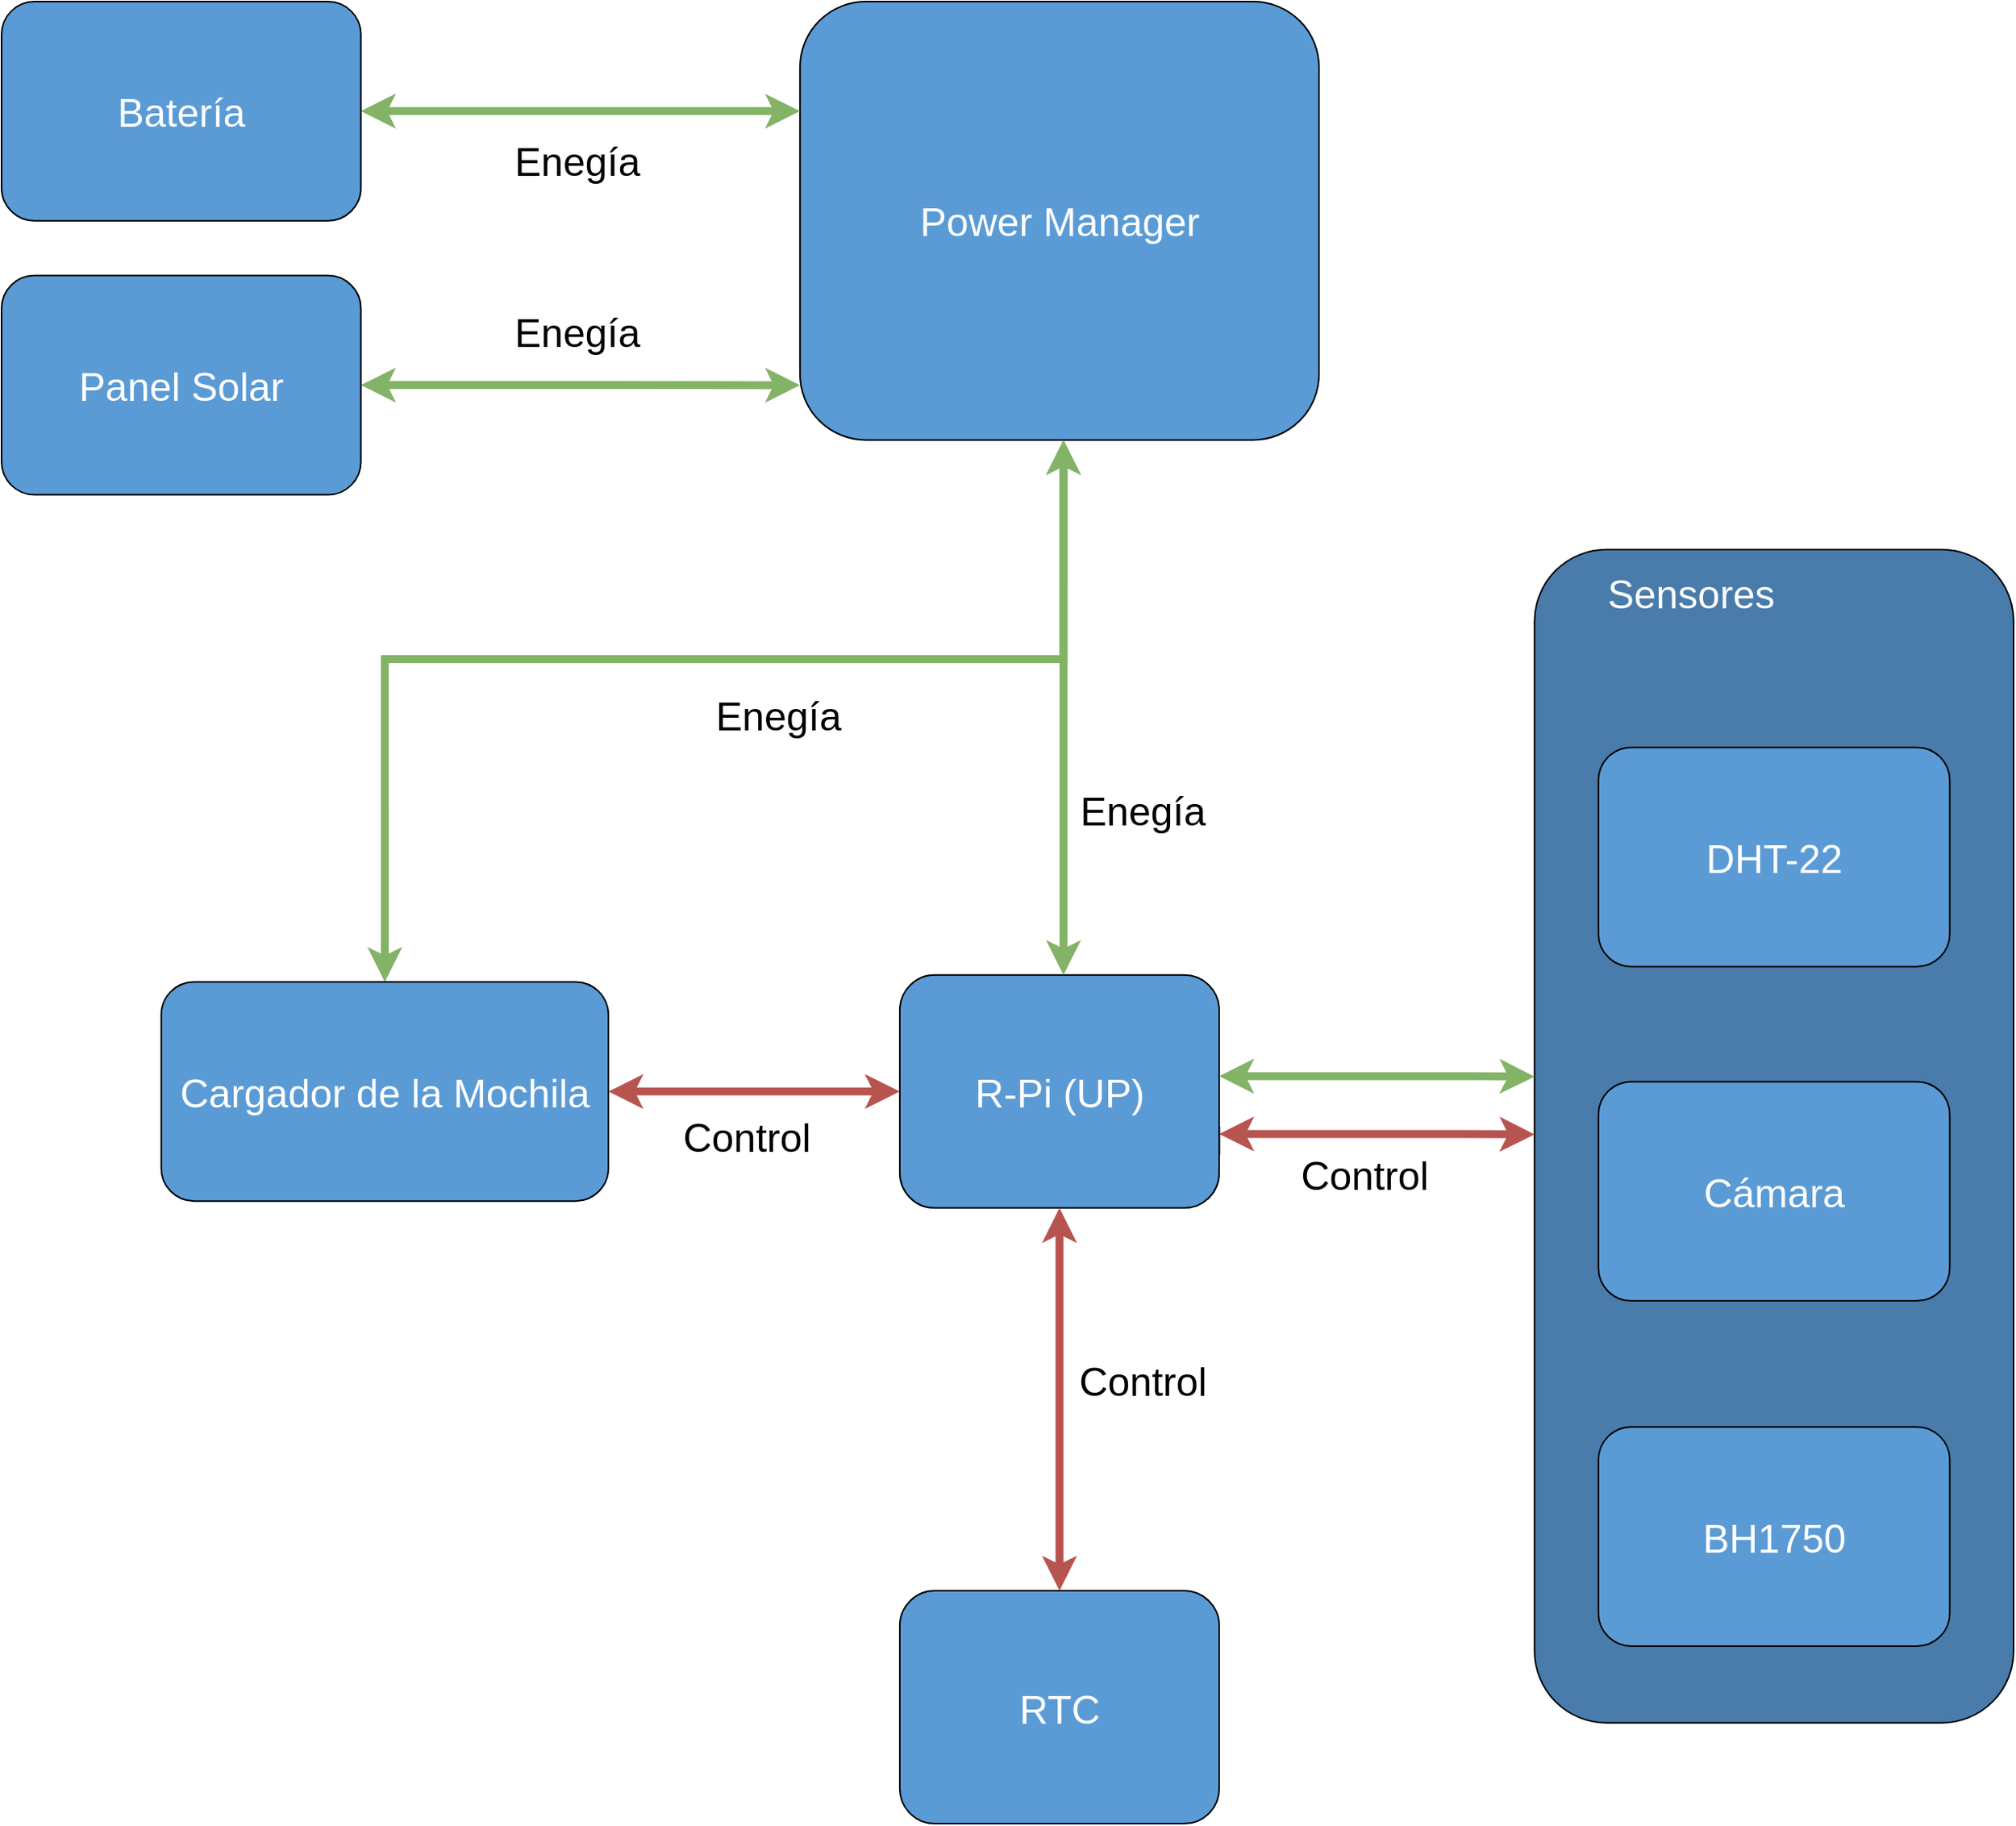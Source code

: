 <mxfile version="15.3.7" type="device"><diagram id="9G9Ib_QL3AFAmMRXJP5O" name="Page-1"><mxGraphModel dx="2326" dy="1426" grid="1" gridSize="10" guides="1" tooltips="1" connect="1" arrows="1" fold="1" page="1" pageScale="1" pageWidth="827" pageHeight="1169" math="0" shadow="0"><root><mxCell id="0"/><mxCell id="1" parent="0"/><mxCell id="HZPikfixvrlxVaT1LXR1-1" value="" style="group;fontSize=25;strokeWidth=3;" vertex="1" connectable="0" parent="1"><mxGeometry x="50" y="40" width="1270" height="1150" as="geometry"/></mxCell><mxCell id="r654H4-0baNqNubNCEJS-1" value="" style="rounded=1;whiteSpace=wrap;html=1;fillColor=#497CAB;fontSize=25;" parent="HZPikfixvrlxVaT1LXR1-1" vertex="1"><mxGeometry x="967.619" y="345.852" width="302.381" height="740.508" as="geometry"/></mxCell><mxCell id="r654H4-0baNqNubNCEJS-2" style="edgeStyle=orthogonalEdgeStyle;rounded=0;orthogonalLoop=1;jettySize=auto;html=1;entryX=0;entryY=0.74;entryDx=0;entryDy=0;entryPerimeter=0;startArrow=classic;startFill=1;strokeWidth=5;fillColor=#f8cecc;strokeColor=#b85450;fontSize=25;" parent="HZPikfixvrlxVaT1LXR1-1" edge="1"><mxGeometry relative="1" as="geometry"><mxPoint x="768.552" y="714.719" as="sourcePoint"/><mxPoint x="967.619" y="714.982" as="targetPoint"/><Array as="points"><mxPoint x="919.742" y="714.383"/><mxPoint x="919.742" y="714.383"/></Array></mxGeometry></mxCell><mxCell id="r654H4-0baNqNubNCEJS-39" value="Control" style="edgeLabel;html=1;align=center;verticalAlign=middle;resizable=0;points=[];labelBackgroundColor=none;fontSize=25;" parent="r654H4-0baNqNubNCEJS-2" vertex="1" connectable="0"><mxGeometry x="0.269" y="1" relative="1" as="geometry"><mxPoint x="-35" y="26" as="offset"/></mxGeometry></mxCell><mxCell id="r654H4-0baNqNubNCEJS-40" value="Control" style="edgeLabel;html=1;align=center;verticalAlign=middle;resizable=0;points=[];labelBackgroundColor=none;fontSize=25;" parent="r654H4-0baNqNubNCEJS-2" vertex="1" connectable="0"><mxGeometry x="0.269" y="1" relative="1" as="geometry"><mxPoint x="-175" y="156" as="offset"/></mxGeometry></mxCell><mxCell id="r654H4-0baNqNubNCEJS-41" value="Control" style="edgeLabel;html=1;align=center;verticalAlign=middle;resizable=0;points=[];labelBackgroundColor=none;fontSize=25;" parent="r654H4-0baNqNubNCEJS-2" vertex="1" connectable="0"><mxGeometry x="0.269" y="1" relative="1" as="geometry"><mxPoint x="-165" y="4" as="offset"/></mxGeometry></mxCell><mxCell id="r654H4-0baNqNubNCEJS-3" value="&lt;font color=&quot;#FFFFFF&quot; style=&quot;font-size: 25px;&quot;&gt;R-Pi (UP)&lt;/font&gt;" style="rounded=1;whiteSpace=wrap;html=1;fillColor=#5B9BD5;fontSize=25;" parent="HZPikfixvrlxVaT1LXR1-1" vertex="1"><mxGeometry x="566.964" y="614.429" width="201.587" height="146.992" as="geometry"/></mxCell><mxCell id="r654H4-0baNqNubNCEJS-6" value="" style="edgeStyle=orthogonalEdgeStyle;rounded=0;orthogonalLoop=1;jettySize=auto;html=1;startArrow=classic;startFill=1;strokeWidth=5;fillColor=#d5e8d4;strokeColor=#82b366;fontSize=25;" parent="HZPikfixvrlxVaT1LXR1-1" source="r654H4-0baNqNubNCEJS-8" target="r654H4-0baNqNubNCEJS-3" edge="1"><mxGeometry relative="1" as="geometry"><Array as="points"><mxPoint x="670.278" y="415.038"/><mxPoint x="670.278" y="415.038"/></Array></mxGeometry></mxCell><mxCell id="r654H4-0baNqNubNCEJS-8" value="&lt;font color=&quot;#ffffff&quot; style=&quot;font-size: 25px;&quot;&gt;Power Manager&lt;/font&gt;" style="rounded=1;whiteSpace=wrap;html=1;fillColor=#5B9BD5;fontSize=25;" parent="HZPikfixvrlxVaT1LXR1-1" vertex="1"><mxGeometry x="503.968" width="327.579" height="276.692" as="geometry"/></mxCell><mxCell id="r654H4-0baNqNubNCEJS-9" value="" style="edgeStyle=orthogonalEdgeStyle;rounded=0;orthogonalLoop=1;jettySize=auto;html=1;startArrow=classic;startFill=1;strokeWidth=5;fillColor=#d5e8d4;strokeColor=#82b366;entryX=0;entryY=0.25;entryDx=0;entryDy=0;fontSize=25;" parent="HZPikfixvrlxVaT1LXR1-1" source="r654H4-0baNqNubNCEJS-10" target="r654H4-0baNqNubNCEJS-8" edge="1"><mxGeometry relative="1" as="geometry"><mxPoint x="453.571" y="69.173" as="targetPoint"/></mxGeometry></mxCell><mxCell id="r654H4-0baNqNubNCEJS-10" value="&lt;font color=&quot;#ffffff&quot; style=&quot;font-size: 25px;&quot;&gt;Batería&lt;/font&gt;" style="rounded=1;whiteSpace=wrap;html=1;fillColor=#5B9BD5;fontSize=25;" parent="HZPikfixvrlxVaT1LXR1-1" vertex="1"><mxGeometry width="226.786" height="138.346" as="geometry"/></mxCell><mxCell id="r654H4-0baNqNubNCEJS-11" value="" style="edgeStyle=orthogonalEdgeStyle;rounded=0;orthogonalLoop=1;jettySize=auto;html=1;startArrow=classic;startFill=1;strokeWidth=5;fillColor=#d5e8d4;strokeColor=#82b366;exitX=0.5;exitY=0;exitDx=0;exitDy=0;fontSize=25;" parent="HZPikfixvrlxVaT1LXR1-1" source="r654H4-0baNqNubNCEJS-12" edge="1"><mxGeometry relative="1" as="geometry"><Array as="points"><mxPoint x="241.905" y="415.038"/><mxPoint x="670.278" y="415.038"/></Array><mxPoint x="219.226" y="515.338" as="sourcePoint"/><mxPoint x="670.278" y="276.692" as="targetPoint"/></mxGeometry></mxCell><mxCell id="r654H4-0baNqNubNCEJS-35" value="Enegía" style="edgeLabel;html=1;align=center;verticalAlign=middle;resizable=0;points=[];labelBackgroundColor=none;fontSize=25;" parent="r654H4-0baNqNubNCEJS-11" vertex="1" connectable="0"><mxGeometry x="0.162" y="-1" relative="1" as="geometry"><mxPoint x="-123" y="-316" as="offset"/></mxGeometry></mxCell><mxCell id="r654H4-0baNqNubNCEJS-37" value="Enegía" style="edgeLabel;html=1;align=center;verticalAlign=middle;resizable=0;points=[];labelBackgroundColor=none;fontSize=25;" parent="r654H4-0baNqNubNCEJS-11" vertex="1" connectable="0"><mxGeometry x="0.162" y="-1" relative="1" as="geometry"><mxPoint x="4" y="34" as="offset"/></mxGeometry></mxCell><mxCell id="r654H4-0baNqNubNCEJS-38" value="Enegía" style="edgeLabel;html=1;align=center;verticalAlign=middle;resizable=0;points=[];labelBackgroundColor=none;fontSize=25;" parent="r654H4-0baNqNubNCEJS-11" vertex="1" connectable="0"><mxGeometry x="0.162" y="-1" relative="1" as="geometry"><mxPoint x="234" y="94" as="offset"/></mxGeometry></mxCell><mxCell id="r654H4-0baNqNubNCEJS-12" value="&lt;font color=&quot;#ffffff&quot; style=&quot;font-size: 25px;&quot;&gt;Cargador de la Mochila&lt;/font&gt;" style="rounded=1;whiteSpace=wrap;html=1;fillColor=#5B9BD5;fontSize=25;" parent="HZPikfixvrlxVaT1LXR1-1" vertex="1"><mxGeometry x="100.794" y="618.752" width="282.222" height="138.346" as="geometry"/></mxCell><mxCell id="r654H4-0baNqNubNCEJS-13" value="&lt;font color=&quot;#FFFFFF&quot; style=&quot;font-size: 25px;&quot;&gt;&lt;span style=&quot;background-color: transparent; font-size: 25px;&quot;&gt;Sensores&lt;/span&gt;&lt;/font&gt;" style="text;html=1;align=center;verticalAlign=middle;resizable=0;points=[];autosize=1;strokeColor=none;shadow=0;rounded=0;fontSize=25;" parent="HZPikfixvrlxVaT1LXR1-1" vertex="1"><mxGeometry x="1005.615" y="353.158" width="120" height="40" as="geometry"/></mxCell><mxCell id="r654H4-0baNqNubNCEJS-15" value="&lt;font color=&quot;#FFFFFF&quot; style=&quot;font-size: 25px;&quot;&gt;DHT-22&lt;/font&gt;" style="rounded=1;whiteSpace=wrap;html=1;fillColor=#5B9BD5;fontSize=25;" parent="HZPikfixvrlxVaT1LXR1-1" vertex="1"><mxGeometry x="1007.937" y="470.722" width="221.746" height="138.346" as="geometry"/></mxCell><mxCell id="r654H4-0baNqNubNCEJS-16" value="&lt;font color=&quot;#FFFFFF&quot; style=&quot;font-size: 25px;&quot;&gt;Cámara&lt;/font&gt;" style="rounded=1;whiteSpace=wrap;html=1;fillColor=#5B9BD5;fontSize=25;" parent="HZPikfixvrlxVaT1LXR1-1" vertex="1"><mxGeometry x="1007.937" y="681.699" width="221.746" height="138.346" as="geometry"/></mxCell><mxCell id="r654H4-0baNqNubNCEJS-17" value="&lt;font color=&quot;#FFFFFF&quot; style=&quot;font-size: 25px;&quot;&gt;BH1750&lt;/font&gt;" style="rounded=1;whiteSpace=wrap;html=1;fillColor=#5B9BD5;fontSize=25;" parent="HZPikfixvrlxVaT1LXR1-1" vertex="1"><mxGeometry x="1007.937" y="899.594" width="221.746" height="138.346" as="geometry"/></mxCell><mxCell id="r654H4-0baNqNubNCEJS-18" value="" style="edgeStyle=orthogonalEdgeStyle;rounded=0;orthogonalLoop=1;jettySize=auto;html=1;startArrow=classic;startFill=1;strokeWidth=5;fillColor=#d5e8d4;strokeColor=#82b366;fontSize=25;" parent="HZPikfixvrlxVaT1LXR1-1" source="r654H4-0baNqNubNCEJS-19" edge="1"><mxGeometry relative="1" as="geometry"><mxPoint x="503.968" y="242.105" as="targetPoint"/></mxGeometry></mxCell><mxCell id="r654H4-0baNqNubNCEJS-19" value="&lt;font color=&quot;#ffffff&quot; style=&quot;font-size: 25px;&quot;&gt;Panel Solar&lt;/font&gt;" style="rounded=1;whiteSpace=wrap;html=1;fillColor=#5B9BD5;fontSize=25;" parent="HZPikfixvrlxVaT1LXR1-1" vertex="1"><mxGeometry y="172.932" width="226.786" height="138.346" as="geometry"/></mxCell><mxCell id="r654H4-0baNqNubNCEJS-20" value="" style="endArrow=classic;startArrow=classic;html=1;entryX=1;entryY=0.5;entryDx=0;entryDy=0;exitX=0;exitY=0.5;exitDx=0;exitDy=0;rounded=1;strokeWidth=5;fillColor=#f8cecc;strokeColor=#b85450;fontSize=25;" parent="HZPikfixvrlxVaT1LXR1-1" source="r654H4-0baNqNubNCEJS-3" target="r654H4-0baNqNubNCEJS-12" edge="1"><mxGeometry width="50" height="50" relative="1" as="geometry"><mxPoint x="226.786" y="968.421" as="sourcePoint"/><mxPoint x="352.778" y="795.489" as="targetPoint"/><Array as="points"/></mxGeometry></mxCell><mxCell id="r654H4-0baNqNubNCEJS-24" value="" style="edgeStyle=orthogonalEdgeStyle;rounded=0;orthogonalLoop=1;jettySize=auto;html=1;startArrow=classic;startFill=1;strokeWidth=5;fillColor=#f8cecc;strokeColor=#b85450;exitX=0.5;exitY=1;exitDx=0;exitDy=0;fontSize=25;" parent="HZPikfixvrlxVaT1LXR1-1" source="r654H4-0baNqNubNCEJS-3" target="r654H4-0baNqNubNCEJS-25" edge="1"><mxGeometry relative="1" as="geometry"><mxPoint x="670.278" y="1049.699" as="sourcePoint"/></mxGeometry></mxCell><mxCell id="r654H4-0baNqNubNCEJS-25" value="&lt;font color=&quot;#FFFFFF&quot; style=&quot;font-size: 25px;&quot;&gt;RTC&lt;/font&gt;" style="rounded=1;whiteSpace=wrap;html=1;fillColor=#5B9BD5;fontSize=25;" parent="HZPikfixvrlxVaT1LXR1-1" vertex="1"><mxGeometry x="566.964" y="1003.008" width="201.587" height="146.992" as="geometry"/></mxCell><mxCell id="r654H4-0baNqNubNCEJS-26" style="edgeStyle=orthogonalEdgeStyle;rounded=0;orthogonalLoop=1;jettySize=auto;html=1;entryX=0;entryY=0.74;entryDx=0;entryDy=0;entryPerimeter=0;startArrow=classic;startFill=1;strokeWidth=5;fillColor=#d5e8d4;strokeColor=#82b366;fontSize=25;" parent="HZPikfixvrlxVaT1LXR1-1" edge="1"><mxGeometry relative="1" as="geometry"><mxPoint x="768.552" y="678.231" as="sourcePoint"/><mxPoint x="967.619" y="678.493" as="targetPoint"/><Array as="points"><mxPoint x="929.821" y="678.241"/><mxPoint x="929.821" y="678.241"/></Array></mxGeometry></mxCell><mxCell id="GTO84dL-lFTSRbg-nrCB-1" value="Enegía" style="edgeLabel;html=1;align=center;verticalAlign=middle;resizable=0;points=[];labelBackgroundColor=none;fontSize=25;" parent="HZPikfixvrlxVaT1LXR1-1" vertex="1" connectable="0"><mxGeometry x="362.849" y="207.519" as="geometry"/></mxCell><mxCell id="HZPikfixvrlxVaT1LXR1-2" value="Control" style="edgeLabel;html=1;align=center;verticalAlign=middle;resizable=0;points=[];labelBackgroundColor=none;fontSize=25;" vertex="1" connectable="0" parent="HZPikfixvrlxVaT1LXR1-1"><mxGeometry x="470.002" y="716.107" as="geometry"/></mxCell></root></mxGraphModel></diagram></mxfile>